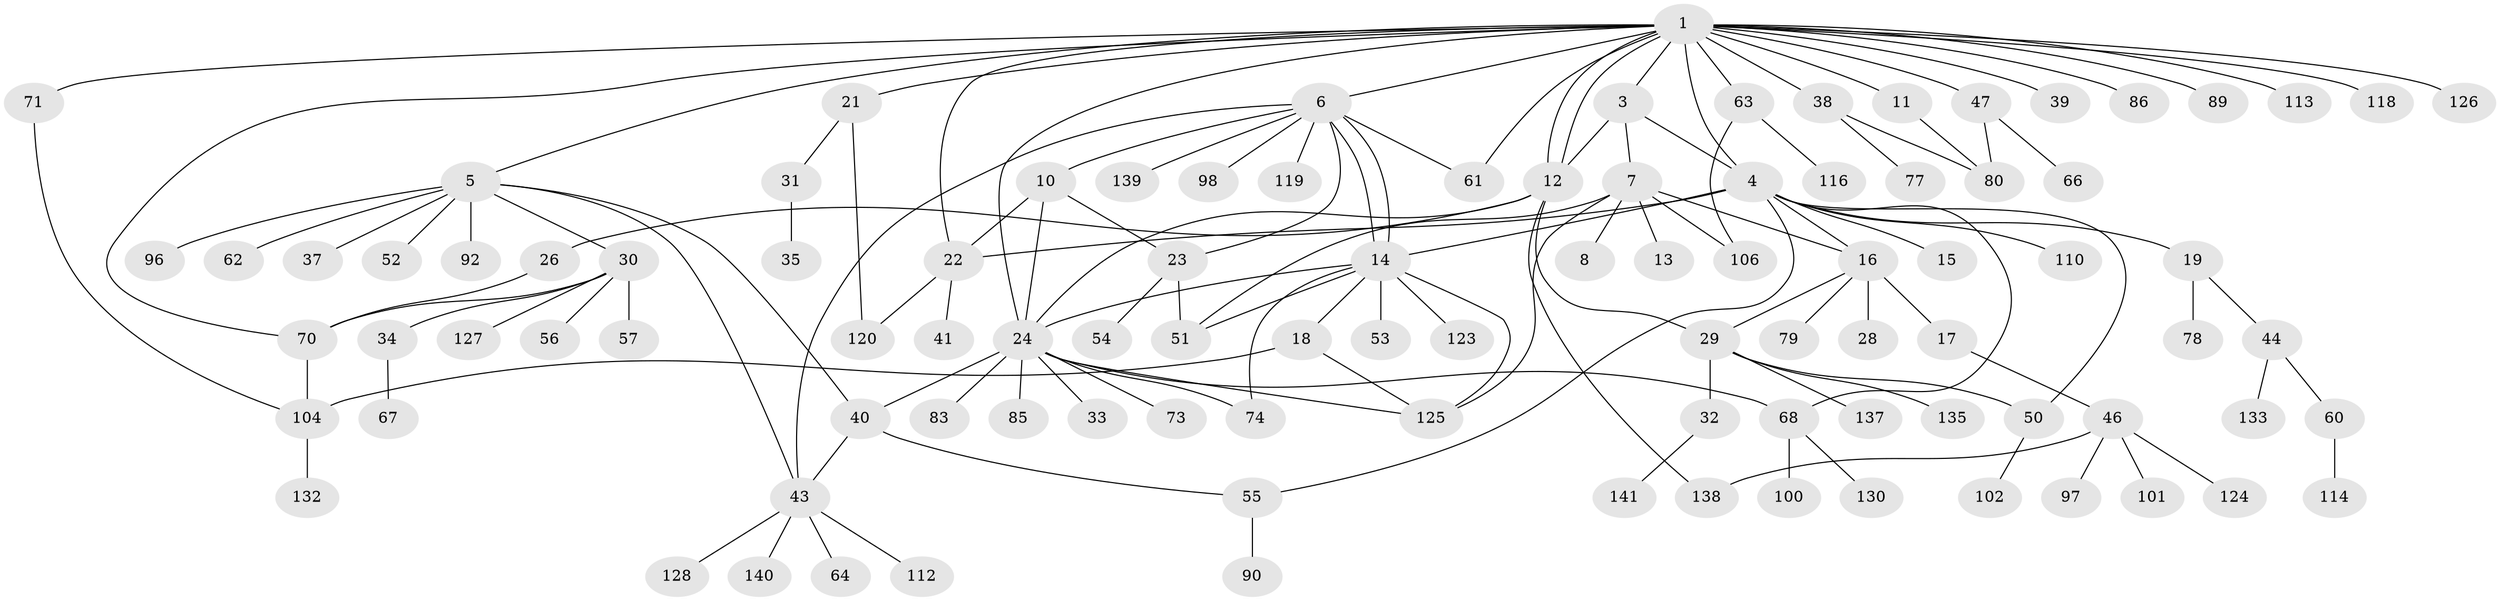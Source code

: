 // Generated by graph-tools (version 1.1) at 2025/23/03/03/25 07:23:54]
// undirected, 100 vertices, 134 edges
graph export_dot {
graph [start="1"]
  node [color=gray90,style=filled];
  1 [super="+2"];
  3 [super="+81"];
  4 [super="+9"];
  5 [super="+20"];
  6 [super="+45"];
  7 [super="+94"];
  8;
  10 [super="+105"];
  11;
  12 [super="+109"];
  13;
  14 [super="+122"];
  15 [super="+121"];
  16 [super="+129"];
  17 [super="+48"];
  18 [super="+36"];
  19 [super="+42"];
  21 [super="+99"];
  22 [super="+76"];
  23 [super="+25"];
  24 [super="+27"];
  26 [super="+65"];
  28;
  29 [super="+69"];
  30 [super="+108"];
  31;
  32 [super="+49"];
  33;
  34 [super="+59"];
  35;
  37;
  38 [super="+103"];
  39;
  40;
  41;
  43 [super="+95"];
  44;
  46 [super="+87"];
  47 [super="+91"];
  50;
  51 [super="+58"];
  52;
  53;
  54 [super="+131"];
  55 [super="+93"];
  56;
  57;
  60 [super="+72"];
  61;
  62;
  63 [super="+75"];
  64;
  66;
  67;
  68 [super="+82"];
  70 [super="+88"];
  71;
  73 [super="+117"];
  74;
  77;
  78;
  79;
  80 [super="+84"];
  83 [super="+107"];
  85;
  86;
  89;
  90;
  92;
  96;
  97;
  98 [super="+115"];
  100 [super="+111"];
  101;
  102;
  104 [super="+136"];
  106;
  110;
  112;
  113;
  114;
  116;
  118;
  119;
  120;
  123;
  124;
  125 [super="+134"];
  126;
  127;
  128;
  130;
  132;
  133;
  135;
  137;
  138;
  139;
  140;
  141;
  1 -- 3;
  1 -- 6;
  1 -- 11;
  1 -- 12;
  1 -- 12;
  1 -- 22;
  1 -- 38;
  1 -- 39;
  1 -- 61;
  1 -- 63;
  1 -- 70;
  1 -- 71;
  1 -- 89;
  1 -- 118;
  1 -- 113;
  1 -- 5;
  1 -- 21;
  1 -- 86;
  1 -- 126;
  1 -- 47 [weight=2];
  1 -- 4;
  1 -- 24;
  3 -- 4;
  3 -- 7;
  3 -- 12;
  4 -- 15;
  4 -- 22;
  4 -- 68;
  4 -- 14;
  4 -- 110;
  4 -- 50;
  4 -- 19;
  4 -- 55;
  4 -- 16;
  5 -- 40;
  5 -- 43;
  5 -- 62;
  5 -- 92;
  5 -- 96;
  5 -- 37;
  5 -- 52;
  5 -- 30;
  6 -- 10;
  6 -- 14;
  6 -- 14;
  6 -- 23;
  6 -- 43;
  6 -- 61;
  6 -- 98;
  6 -- 119;
  6 -- 139;
  7 -- 8;
  7 -- 13;
  7 -- 16;
  7 -- 51;
  7 -- 106;
  7 -- 125;
  10 -- 22;
  10 -- 23;
  10 -- 24;
  11 -- 80;
  12 -- 24;
  12 -- 26;
  12 -- 138;
  12 -- 29;
  14 -- 18;
  14 -- 24;
  14 -- 53;
  14 -- 74;
  14 -- 123;
  14 -- 125;
  14 -- 51;
  16 -- 17;
  16 -- 28;
  16 -- 29;
  16 -- 79;
  17 -- 46;
  18 -- 104;
  18 -- 125;
  19 -- 44;
  19 -- 78;
  21 -- 31;
  21 -- 120;
  22 -- 41;
  22 -- 120;
  23 -- 51;
  23 -- 54;
  24 -- 73;
  24 -- 74;
  24 -- 83;
  24 -- 125;
  24 -- 33;
  24 -- 85;
  24 -- 40;
  24 -- 68;
  26 -- 70;
  29 -- 32;
  29 -- 50;
  29 -- 135;
  29 -- 137;
  30 -- 34;
  30 -- 56;
  30 -- 57;
  30 -- 70;
  30 -- 127;
  31 -- 35;
  32 -- 141;
  34 -- 67;
  38 -- 77;
  38 -- 80;
  40 -- 43;
  40 -- 55;
  43 -- 64;
  43 -- 112;
  43 -- 128;
  43 -- 140;
  44 -- 60;
  44 -- 133;
  46 -- 97;
  46 -- 101;
  46 -- 124;
  46 -- 138;
  47 -- 66;
  47 -- 80;
  50 -- 102;
  55 -- 90;
  60 -- 114;
  63 -- 106;
  63 -- 116;
  68 -- 130;
  68 -- 100;
  70 -- 104;
  71 -- 104;
  104 -- 132;
}
